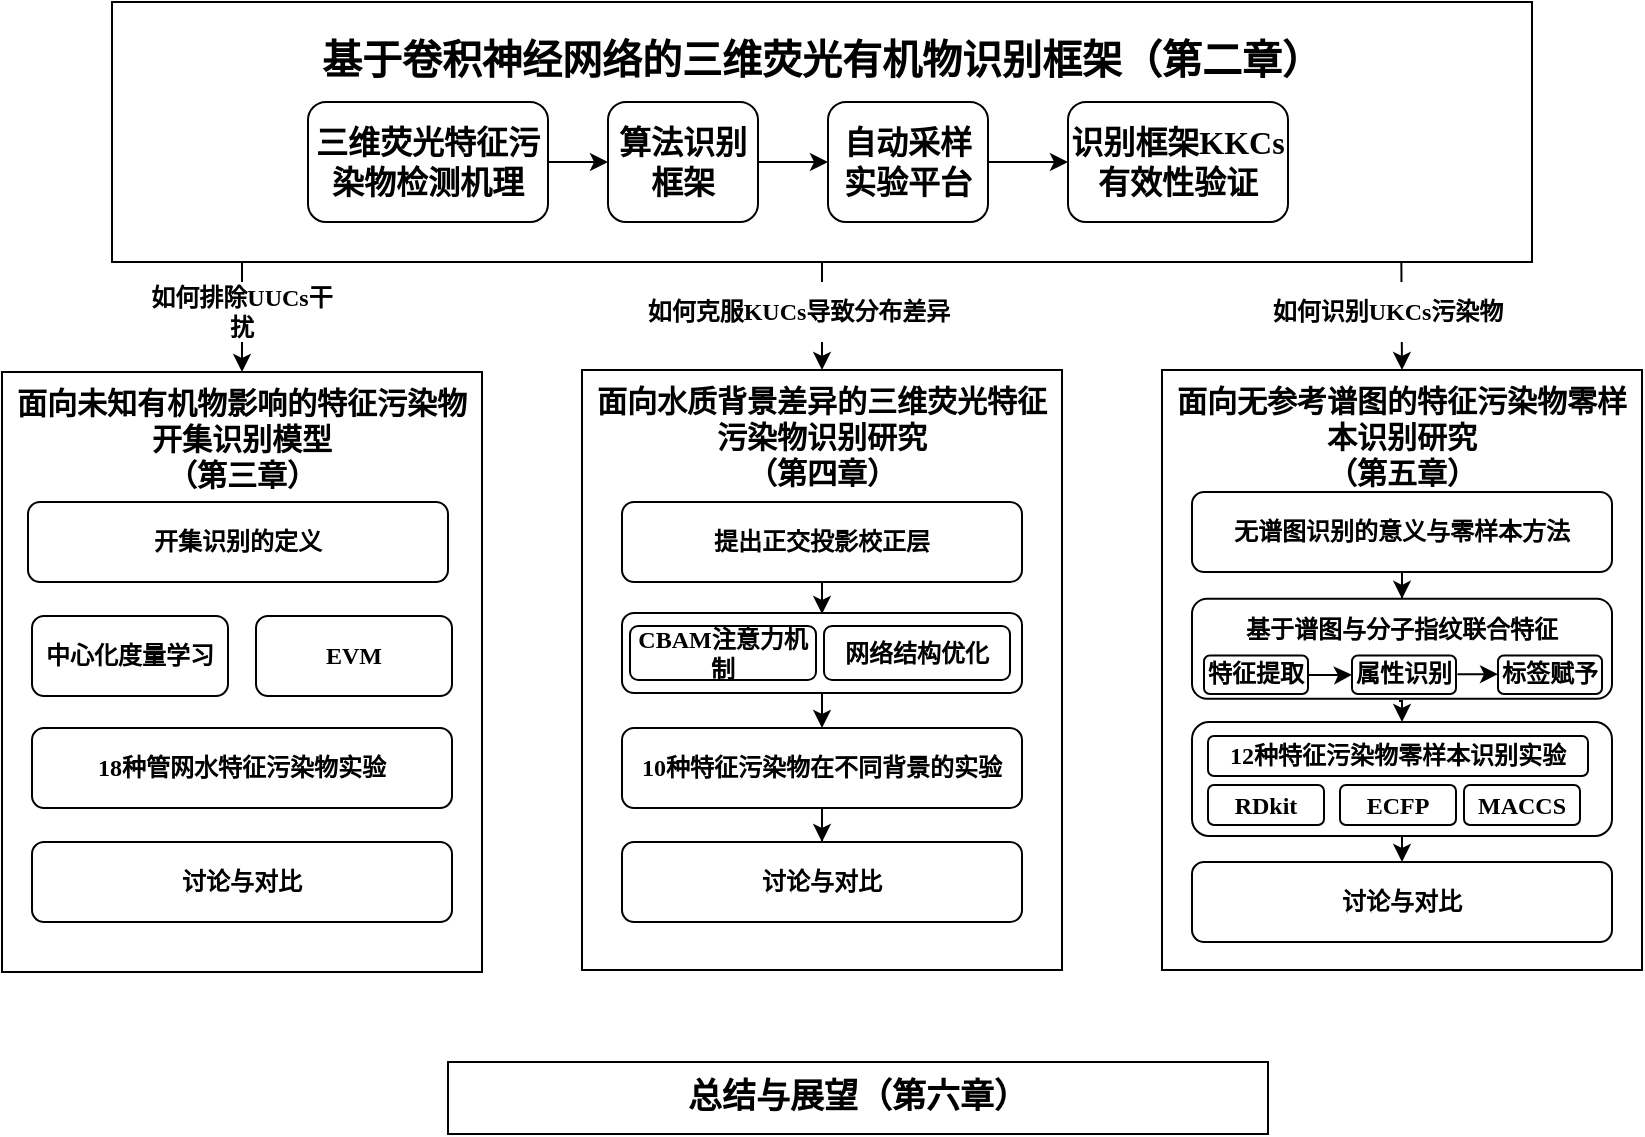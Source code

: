 <mxfile version="22.1.17" type="github">
  <diagram name="第 1 页" id="NifZxuRxoJgHwt1wx93L">
    <mxGraphModel dx="1049" dy="572" grid="1" gridSize="10" guides="1" tooltips="1" connect="1" arrows="1" fold="1" page="1" pageScale="1" pageWidth="827" pageHeight="1169" math="0" shadow="0">
      <root>
        <mxCell id="0" />
        <mxCell id="1" parent="0" />
        <mxCell id="kWHdFcT8Xwx73oENcEn5-18" value="" style="edgeStyle=orthogonalEdgeStyle;rounded=0;orthogonalLoop=1;jettySize=auto;html=1;" edge="1" parent="1" source="kWHdFcT8Xwx73oENcEn5-5" target="kWHdFcT8Xwx73oENcEn5-8">
          <mxGeometry relative="1" as="geometry" />
        </mxCell>
        <mxCell id="kWHdFcT8Xwx73oENcEn5-5" value="&lt;font size=&quot;1&quot; style=&quot;&quot;&gt;&lt;span style=&quot;text-indent: 0cm; background-color: initial;&quot;&gt;&lt;b style=&quot;font-size: 20px;&quot;&gt;基于卷积神经网络的三维荧光有机物识别框架（第二章）&lt;br&gt;&lt;/b&gt;&lt;/span&gt;&lt;/font&gt;&lt;br&gt;&lt;br&gt;&lt;br&gt;&lt;br&gt;&lt;h1 style=&quot;text-indent:0cm;mso-list:l0 level1 lfo1&quot;&gt;&lt;span lang=&quot;EN-US&quot;&gt;&lt;/span&gt;&lt;/h1&gt;" style="rounded=0;whiteSpace=wrap;html=1;fontFamily=仿宋;" vertex="1" parent="1">
          <mxGeometry x="92" y="70" width="710" height="130" as="geometry" />
        </mxCell>
        <mxCell id="kWHdFcT8Xwx73oENcEn5-8" value="&lt;font style=&quot;border-color: var(--border-color); font-size: 15px;&quot;&gt;&lt;b style=&quot;border-color: var(--border-color); font-size: 15px;&quot;&gt;面向水质背景差异的三维荧光特征污染物识别研究&lt;br style=&quot;font-size: 15px;&quot;&gt;（第四章）&lt;br&gt;&lt;br&gt;&lt;br&gt;&lt;br&gt;&lt;br&gt;&lt;br style=&quot;font-size: 15px;&quot;&gt;&lt;b style=&quot;border-color: var(--border-color); font-size: 15px;&quot;&gt;&lt;br style=&quot;border-color: var(--border-color); font-size: 15px;&quot;&gt;&lt;br style=&quot;border-color: var(--border-color); font-size: 15px;&quot;&gt;&lt;br style=&quot;border-color: var(--border-color); font-size: 15px;&quot;&gt;&lt;br style=&quot;border-color: var(--border-color); font-size: 15px;&quot;&gt;&lt;br style=&quot;border-color: var(--border-color); font-size: 15px;&quot;&gt;&lt;br style=&quot;border-color: var(--border-color); font-size: 15px;&quot;&gt;&lt;br style=&quot;border-color: var(--border-color); font-size: 15px;&quot;&gt;&lt;br style=&quot;border-color: var(--border-color); font-size: 15px;&quot;&gt;&lt;/b&gt;&lt;/b&gt;&lt;/font&gt;" style="rounded=0;whiteSpace=wrap;html=1;fontFamily=仿宋;fontSize=15;" vertex="1" parent="1">
          <mxGeometry x="327" y="254" width="240" height="300" as="geometry" />
        </mxCell>
        <mxCell id="kWHdFcT8Xwx73oENcEn5-31" value="" style="edgeStyle=orthogonalEdgeStyle;rounded=0;orthogonalLoop=1;jettySize=auto;html=1;exitX=0.908;exitY=1;exitDx=0;exitDy=0;exitPerimeter=0;entryX=0.5;entryY=0;entryDx=0;entryDy=0;" edge="1" parent="1" source="kWHdFcT8Xwx73oENcEn5-5" target="kWHdFcT8Xwx73oENcEn5-9">
          <mxGeometry relative="1" as="geometry">
            <mxPoint x="750" y="250" as="targetPoint" />
            <Array as="points">
              <mxPoint x="737" y="200" />
            </Array>
          </mxGeometry>
        </mxCell>
        <mxCell id="kWHdFcT8Xwx73oENcEn5-9" value="&lt;font style=&quot;border-color: var(--border-color); font-size: 15px;&quot;&gt;&lt;b style=&quot;border-color: var(--border-color); font-size: 15px;&quot;&gt;面向无参考谱图的特征污染物零样本识别研究&lt;br style=&quot;font-size: 15px;&quot;&gt;（第五章）&lt;br&gt;&lt;br&gt;&lt;br&gt;&lt;br&gt;&lt;br&gt;&lt;br style=&quot;font-size: 15px;&quot;&gt;&lt;b style=&quot;border-color: var(--border-color); font-size: 15px;&quot;&gt;&lt;br style=&quot;border-color: var(--border-color); font-size: 15px;&quot;&gt;&lt;br style=&quot;border-color: var(--border-color); font-size: 15px;&quot;&gt;&lt;br style=&quot;border-color: var(--border-color); font-size: 15px;&quot;&gt;&lt;br style=&quot;border-color: var(--border-color); font-size: 15px;&quot;&gt;&lt;br style=&quot;border-color: var(--border-color); font-size: 15px;&quot;&gt;&lt;br style=&quot;border-color: var(--border-color); font-size: 15px;&quot;&gt;&lt;br style=&quot;border-color: var(--border-color); font-size: 15px;&quot;&gt;&lt;br style=&quot;border-color: var(--border-color); font-size: 15px;&quot;&gt;&lt;/b&gt;&lt;/b&gt;&lt;/font&gt;" style="rounded=0;whiteSpace=wrap;html=1;fontFamily=仿宋;fontSize=15;" vertex="1" parent="1">
          <mxGeometry x="617" y="254" width="240" height="300" as="geometry" />
        </mxCell>
        <mxCell id="kWHdFcT8Xwx73oENcEn5-10" value="&lt;b&gt;&lt;font style=&quot;font-size: 17px;&quot;&gt;总结与展望（第六章）&lt;/font&gt;&lt;/b&gt;" style="rounded=0;whiteSpace=wrap;html=1;fontFamily=仿宋;" vertex="1" parent="1">
          <mxGeometry x="260" y="600" width="410" height="36" as="geometry" />
        </mxCell>
        <mxCell id="kWHdFcT8Xwx73oENcEn5-15" value="" style="edgeStyle=orthogonalEdgeStyle;rounded=0;orthogonalLoop=1;jettySize=auto;html=1;" edge="1" parent="1" source="kWHdFcT8Xwx73oENcEn5-11" target="kWHdFcT8Xwx73oENcEn5-12">
          <mxGeometry relative="1" as="geometry" />
        </mxCell>
        <mxCell id="kWHdFcT8Xwx73oENcEn5-11" value="&lt;b&gt;&lt;font style=&quot;font-size: 16px;&quot; face=&quot;仿宋&quot;&gt;三维荧光特征污染物检测机理&lt;/font&gt;&lt;/b&gt;" style="rounded=1;whiteSpace=wrap;html=1;" vertex="1" parent="1">
          <mxGeometry x="190" y="120" width="120" height="60" as="geometry" />
        </mxCell>
        <mxCell id="kWHdFcT8Xwx73oENcEn5-16" value="" style="edgeStyle=orthogonalEdgeStyle;rounded=0;orthogonalLoop=1;jettySize=auto;html=1;" edge="1" parent="1" source="kWHdFcT8Xwx73oENcEn5-12" target="kWHdFcT8Xwx73oENcEn5-13">
          <mxGeometry relative="1" as="geometry" />
        </mxCell>
        <mxCell id="kWHdFcT8Xwx73oENcEn5-12" value="&lt;font face=&quot;仿宋&quot;&gt;&lt;span style=&quot;font-size: 16px;&quot;&gt;&lt;b&gt;算法识别框架&lt;/b&gt;&lt;/span&gt;&lt;/font&gt;" style="rounded=1;whiteSpace=wrap;html=1;" vertex="1" parent="1">
          <mxGeometry x="340" y="120" width="75" height="60" as="geometry" />
        </mxCell>
        <mxCell id="kWHdFcT8Xwx73oENcEn5-17" value="" style="edgeStyle=orthogonalEdgeStyle;rounded=0;orthogonalLoop=1;jettySize=auto;html=1;" edge="1" parent="1" source="kWHdFcT8Xwx73oENcEn5-13" target="kWHdFcT8Xwx73oENcEn5-14">
          <mxGeometry relative="1" as="geometry" />
        </mxCell>
        <mxCell id="kWHdFcT8Xwx73oENcEn5-13" value="&lt;font face=&quot;仿宋&quot;&gt;&lt;span style=&quot;font-size: 16px;&quot;&gt;&lt;b&gt;自动采样实验平台&lt;/b&gt;&lt;/span&gt;&lt;/font&gt;" style="rounded=1;whiteSpace=wrap;html=1;" vertex="1" parent="1">
          <mxGeometry x="450" y="120" width="80" height="60" as="geometry" />
        </mxCell>
        <mxCell id="kWHdFcT8Xwx73oENcEn5-14" value="&lt;font face=&quot;仿宋&quot;&gt;&lt;span style=&quot;font-size: 16px;&quot;&gt;&lt;b&gt;识别框架KKCs有效性验证&lt;/b&gt;&lt;/span&gt;&lt;/font&gt;" style="rounded=1;whiteSpace=wrap;html=1;" vertex="1" parent="1">
          <mxGeometry x="570" y="120" width="110" height="60" as="geometry" />
        </mxCell>
        <mxCell id="kWHdFcT8Xwx73oENcEn5-23" value="" style="edgeStyle=orthogonalEdgeStyle;rounded=0;orthogonalLoop=1;jettySize=auto;html=1;entryX=0.5;entryY=0;entryDx=0;entryDy=0;" edge="1" parent="1" target="kWHdFcT8Xwx73oENcEn5-6">
          <mxGeometry relative="1" as="geometry">
            <mxPoint x="157" y="200" as="sourcePoint" />
            <mxPoint x="170" y="240" as="targetPoint" />
            <Array as="points">
              <mxPoint x="157" y="210" />
              <mxPoint x="157" y="210" />
            </Array>
          </mxGeometry>
        </mxCell>
        <mxCell id="kWHdFcT8Xwx73oENcEn5-27" value="如何排除UUCs干扰" style="text;html=1;align=center;verticalAlign=middle;whiteSpace=wrap;rounded=0;fontFamily=仿宋;fontStyle=1;fillColor=default;" vertex="1" parent="1">
          <mxGeometry x="107" y="210" width="100" height="30" as="geometry" />
        </mxCell>
        <mxCell id="kWHdFcT8Xwx73oENcEn5-28" value="如何克服KUCs导致分布差异" style="text;html=1;strokeColor=none;fillColor=default;align=center;verticalAlign=middle;whiteSpace=wrap;rounded=0;fontFamily=仿宋;fontStyle=1" vertex="1" parent="1">
          <mxGeometry x="357.5" y="210" width="155" height="30" as="geometry" />
        </mxCell>
        <mxCell id="kWHdFcT8Xwx73oENcEn5-30" value="如何识别UKCs污染物" style="text;html=1;strokeColor=none;fillColor=default;align=center;verticalAlign=middle;whiteSpace=wrap;rounded=0;fontFamily=仿宋;fontStyle=1" vertex="1" parent="1">
          <mxGeometry x="670" y="210" width="120" height="30" as="geometry" />
        </mxCell>
        <mxCell id="kWHdFcT8Xwx73oENcEn5-36" value="" style="group" vertex="1" connectable="0" parent="1">
          <mxGeometry x="37" y="255" width="240" height="300" as="geometry" />
        </mxCell>
        <mxCell id="kWHdFcT8Xwx73oENcEn5-6" value="&lt;font style=&quot;border-color: var(--border-color); font-size: 15px;&quot;&gt;&lt;b style=&quot;border-color: var(--border-color); font-size: 15px;&quot;&gt;面向未知有机物影响的特征污染物开集识别模型&lt;br&gt;（第三章）&lt;br&gt;&lt;br&gt;&lt;br&gt;&lt;br&gt;&lt;br&gt;&lt;br style=&quot;font-size: 15px;&quot;&gt;&lt;br style=&quot;font-size: 15px;&quot;&gt;&lt;br style=&quot;font-size: 15px;&quot;&gt;&lt;br style=&quot;font-size: 15px;&quot;&gt;&lt;br style=&quot;font-size: 15px;&quot;&gt;&lt;br style=&quot;font-size: 15px;&quot;&gt;&lt;br style=&quot;font-size: 15px;&quot;&gt;&lt;br style=&quot;font-size: 15px;&quot;&gt;&lt;br style=&quot;border-color: var(--border-color); font-size: 15px;&quot;&gt;&lt;/b&gt;&lt;/font&gt;" style="rounded=0;whiteSpace=wrap;html=1;fontFamily=仿宋;fontSize=15;" vertex="1" parent="kWHdFcT8Xwx73oENcEn5-36">
          <mxGeometry width="240" height="300" as="geometry" />
        </mxCell>
        <mxCell id="kWHdFcT8Xwx73oENcEn5-26" value="开集识别的定义" style="rounded=1;whiteSpace=wrap;html=1;fontFamily=仿宋;fontStyle=1" vertex="1" parent="kWHdFcT8Xwx73oENcEn5-36">
          <mxGeometry x="13" y="65" width="210" height="40" as="geometry" />
        </mxCell>
        <mxCell id="kWHdFcT8Xwx73oENcEn5-32" value="中心化度量学习" style="rounded=1;whiteSpace=wrap;html=1;fontFamily=仿宋;fontStyle=1" vertex="1" parent="kWHdFcT8Xwx73oENcEn5-36">
          <mxGeometry x="15" y="122" width="98" height="40" as="geometry" />
        </mxCell>
        <mxCell id="kWHdFcT8Xwx73oENcEn5-33" value="EVM" style="rounded=1;whiteSpace=wrap;html=1;fontFamily=仿宋;fontStyle=1" vertex="1" parent="kWHdFcT8Xwx73oENcEn5-36">
          <mxGeometry x="127" y="122" width="98" height="40" as="geometry" />
        </mxCell>
        <mxCell id="kWHdFcT8Xwx73oENcEn5-34" value="18种管网水特征污染物实验" style="rounded=1;whiteSpace=wrap;html=1;fontFamily=仿宋;fontStyle=1" vertex="1" parent="kWHdFcT8Xwx73oENcEn5-36">
          <mxGeometry x="15" y="178" width="210" height="40" as="geometry" />
        </mxCell>
        <mxCell id="kWHdFcT8Xwx73oENcEn5-35" value="讨论与对比" style="rounded=1;whiteSpace=wrap;html=1;fontFamily=仿宋;fontStyle=1" vertex="1" parent="kWHdFcT8Xwx73oENcEn5-36">
          <mxGeometry x="15" y="235" width="210" height="40" as="geometry" />
        </mxCell>
        <mxCell id="kWHdFcT8Xwx73oENcEn5-70" value="" style="edgeStyle=orthogonalEdgeStyle;rounded=0;orthogonalLoop=1;jettySize=auto;html=1;entryX=0.5;entryY=0;entryDx=0;entryDy=0;" edge="1" parent="1" source="kWHdFcT8Xwx73oENcEn5-39" target="kWHdFcT8Xwx73oENcEn5-63">
          <mxGeometry relative="1" as="geometry" />
        </mxCell>
        <mxCell id="kWHdFcT8Xwx73oENcEn5-39" value="无谱图识别的意义与零样本方法" style="rounded=1;whiteSpace=wrap;html=1;fontFamily=仿宋;fontStyle=1" vertex="1" parent="1">
          <mxGeometry x="632" y="315" width="210" height="40" as="geometry" />
        </mxCell>
        <mxCell id="kWHdFcT8Xwx73oENcEn5-76" value="" style="rounded=1;whiteSpace=wrap;html=1;fontFamily=仿宋;fontStyle=1" vertex="1" parent="1">
          <mxGeometry x="347" y="375.5" width="200" height="40" as="geometry" />
        </mxCell>
        <mxCell id="kWHdFcT8Xwx73oENcEn5-40" value="提出正交投影校正层" style="rounded=1;whiteSpace=wrap;html=1;fontFamily=仿宋;fontStyle=1" vertex="1" parent="1">
          <mxGeometry x="347" y="320" width="200" height="40" as="geometry" />
        </mxCell>
        <mxCell id="kWHdFcT8Xwx73oENcEn5-41" value="CBAM注意力机制" style="rounded=1;whiteSpace=wrap;html=1;fontFamily=仿宋;fontStyle=1" vertex="1" parent="1">
          <mxGeometry x="351" y="382" width="93" height="27" as="geometry" />
        </mxCell>
        <mxCell id="kWHdFcT8Xwx73oENcEn5-42" value="网络结构优化" style="rounded=1;whiteSpace=wrap;html=1;fontFamily=仿宋;fontStyle=1" vertex="1" parent="1">
          <mxGeometry x="448" y="382" width="93" height="27" as="geometry" />
        </mxCell>
        <mxCell id="kWHdFcT8Xwx73oENcEn5-79" value="" style="edgeStyle=orthogonalEdgeStyle;rounded=0;orthogonalLoop=1;jettySize=auto;html=1;" edge="1" parent="1" source="kWHdFcT8Xwx73oENcEn5-50" target="kWHdFcT8Xwx73oENcEn5-51">
          <mxGeometry relative="1" as="geometry" />
        </mxCell>
        <mxCell id="kWHdFcT8Xwx73oENcEn5-50" value="10种特征污染物在不同背景的实验" style="rounded=1;whiteSpace=wrap;html=1;fontFamily=仿宋;fontStyle=1" vertex="1" parent="1">
          <mxGeometry x="347" y="433" width="200" height="40" as="geometry" />
        </mxCell>
        <mxCell id="kWHdFcT8Xwx73oENcEn5-51" value="讨论与对比" style="rounded=1;whiteSpace=wrap;html=1;fontFamily=仿宋;fontStyle=1" vertex="1" parent="1">
          <mxGeometry x="347" y="490" width="200" height="40" as="geometry" />
        </mxCell>
        <mxCell id="kWHdFcT8Xwx73oENcEn5-73" value="" style="edgeStyle=orthogonalEdgeStyle;rounded=0;orthogonalLoop=1;jettySize=auto;html=1;entryX=0.5;entryY=0;entryDx=0;entryDy=0;" edge="1" parent="1" source="kWHdFcT8Xwx73oENcEn5-64" target="kWHdFcT8Xwx73oENcEn5-61">
          <mxGeometry relative="1" as="geometry">
            <Array as="points">
              <mxPoint x="737" y="490" />
              <mxPoint x="737" y="490" />
            </Array>
          </mxGeometry>
        </mxCell>
        <mxCell id="kWHdFcT8Xwx73oENcEn5-64" value="" style="rounded=1;whiteSpace=wrap;html=1;fontFamily=仿宋;fontStyle=1" vertex="1" parent="1">
          <mxGeometry x="632" y="430" width="210" height="57" as="geometry" />
        </mxCell>
        <mxCell id="kWHdFcT8Xwx73oENcEn5-55" value="RDkit" style="rounded=1;whiteSpace=wrap;html=1;fontFamily=仿宋;fontStyle=1" vertex="1" parent="1">
          <mxGeometry x="640" y="461.5" width="58" height="20" as="geometry" />
        </mxCell>
        <mxCell id="kWHdFcT8Xwx73oENcEn5-56" value="ECFP" style="rounded=1;whiteSpace=wrap;html=1;fontFamily=仿宋;fontStyle=1" vertex="1" parent="1">
          <mxGeometry x="706" y="461.5" width="58" height="20" as="geometry" />
        </mxCell>
        <mxCell id="kWHdFcT8Xwx73oENcEn5-57" value="MACCS" style="rounded=1;whiteSpace=wrap;html=1;fontFamily=仿宋;fontStyle=1" vertex="1" parent="1">
          <mxGeometry x="768" y="461.5" width="58" height="20" as="geometry" />
        </mxCell>
        <mxCell id="kWHdFcT8Xwx73oENcEn5-58" value="12种特征污染物零样本识别实验" style="rounded=1;whiteSpace=wrap;html=1;fontFamily=仿宋;fontStyle=1" vertex="1" parent="1">
          <mxGeometry x="640" y="437" width="190" height="20" as="geometry" />
        </mxCell>
        <mxCell id="kWHdFcT8Xwx73oENcEn5-61" value="讨论与对比" style="rounded=1;whiteSpace=wrap;html=1;fontFamily=仿宋;fontStyle=1" vertex="1" parent="1">
          <mxGeometry x="632" y="500" width="210" height="40" as="geometry" />
        </mxCell>
        <mxCell id="kWHdFcT8Xwx73oENcEn5-66" value="" style="group" vertex="1" connectable="0" parent="1">
          <mxGeometry x="632" y="370.38" width="210" height="40" as="geometry" />
        </mxCell>
        <mxCell id="kWHdFcT8Xwx73oENcEn5-63" value="" style="rounded=1;whiteSpace=wrap;html=1;fontFamily=仿宋;fontStyle=1" vertex="1" parent="kWHdFcT8Xwx73oENcEn5-66">
          <mxGeometry y="-2" width="210" height="50" as="geometry" />
        </mxCell>
        <mxCell id="kWHdFcT8Xwx73oENcEn5-67" value="" style="edgeStyle=orthogonalEdgeStyle;rounded=0;orthogonalLoop=1;jettySize=auto;html=1;entryX=0;entryY=0.5;entryDx=0;entryDy=0;" edge="1" parent="kWHdFcT8Xwx73oENcEn5-66" source="kWHdFcT8Xwx73oENcEn5-52" target="kWHdFcT8Xwx73oENcEn5-53">
          <mxGeometry relative="1" as="geometry" />
        </mxCell>
        <mxCell id="kWHdFcT8Xwx73oENcEn5-52" value="特征提取" style="rounded=1;whiteSpace=wrap;html=1;fontFamily=仿宋;fontStyle=1;flipH=1;" vertex="1" parent="kWHdFcT8Xwx73oENcEn5-66">
          <mxGeometry x="6" y="26.37" width="52" height="19.25" as="geometry" />
        </mxCell>
        <mxCell id="kWHdFcT8Xwx73oENcEn5-68" value="" style="edgeStyle=orthogonalEdgeStyle;rounded=0;orthogonalLoop=1;jettySize=auto;html=1;entryX=0;entryY=0.5;entryDx=0;entryDy=0;exitX=-0.014;exitY=0.484;exitDx=0;exitDy=0;exitPerimeter=0;" edge="1" parent="kWHdFcT8Xwx73oENcEn5-66" source="kWHdFcT8Xwx73oENcEn5-53" target="kWHdFcT8Xwx73oENcEn5-54">
          <mxGeometry relative="1" as="geometry">
            <mxPoint x="132" y="32.714" as="sourcePoint" />
            <mxPoint x="153" y="32.714" as="targetPoint" />
          </mxGeometry>
        </mxCell>
        <mxCell id="kWHdFcT8Xwx73oENcEn5-53" value="属性识别" style="rounded=1;whiteSpace=wrap;html=1;fontFamily=仿宋;fontStyle=1;flipH=1;" vertex="1" parent="kWHdFcT8Xwx73oENcEn5-66">
          <mxGeometry x="80" y="26.37" width="52" height="19.25" as="geometry" />
        </mxCell>
        <mxCell id="kWHdFcT8Xwx73oENcEn5-54" value="标签赋予" style="rounded=1;whiteSpace=wrap;html=1;fontFamily=仿宋;fontStyle=1;flipH=1;" vertex="1" parent="kWHdFcT8Xwx73oENcEn5-66">
          <mxGeometry x="153" y="26.37" width="52" height="19.25" as="geometry" />
        </mxCell>
        <mxCell id="kWHdFcT8Xwx73oENcEn5-69" value="基于谱图与分子指纹联合特征" style="rounded=1;whiteSpace=wrap;html=1;fontFamily=仿宋;fontStyle=1;strokeColor=none;" vertex="1" parent="kWHdFcT8Xwx73oENcEn5-66">
          <mxGeometry x="10" y="3.37" width="190" height="20" as="geometry" />
        </mxCell>
        <mxCell id="kWHdFcT8Xwx73oENcEn5-74" value="" style="edgeStyle=orthogonalEdgeStyle;rounded=0;orthogonalLoop=1;jettySize=auto;html=1;entryX=0.5;entryY=0;entryDx=0;entryDy=0;exitX=0.493;exitY=1.023;exitDx=0;exitDy=0;exitPerimeter=0;" edge="1" parent="1" source="kWHdFcT8Xwx73oENcEn5-63" target="kWHdFcT8Xwx73oENcEn5-64">
          <mxGeometry relative="1" as="geometry">
            <mxPoint x="750" y="417.69" as="sourcePoint" />
            <mxPoint x="750" y="499.31" as="targetPoint" />
          </mxGeometry>
        </mxCell>
        <mxCell id="kWHdFcT8Xwx73oENcEn5-80" value="" style="edgeStyle=orthogonalEdgeStyle;rounded=0;orthogonalLoop=1;jettySize=auto;html=1;" edge="1" parent="1">
          <mxGeometry relative="1" as="geometry">
            <mxPoint x="447" y="416" as="sourcePoint" />
            <mxPoint x="447" y="433" as="targetPoint" />
          </mxGeometry>
        </mxCell>
        <mxCell id="kWHdFcT8Xwx73oENcEn5-81" value="" style="edgeStyle=orthogonalEdgeStyle;rounded=0;orthogonalLoop=1;jettySize=auto;html=1;" edge="1" parent="1">
          <mxGeometry relative="1" as="geometry">
            <mxPoint x="447" y="360" as="sourcePoint" />
            <mxPoint x="447" y="376" as="targetPoint" />
          </mxGeometry>
        </mxCell>
      </root>
    </mxGraphModel>
  </diagram>
</mxfile>
